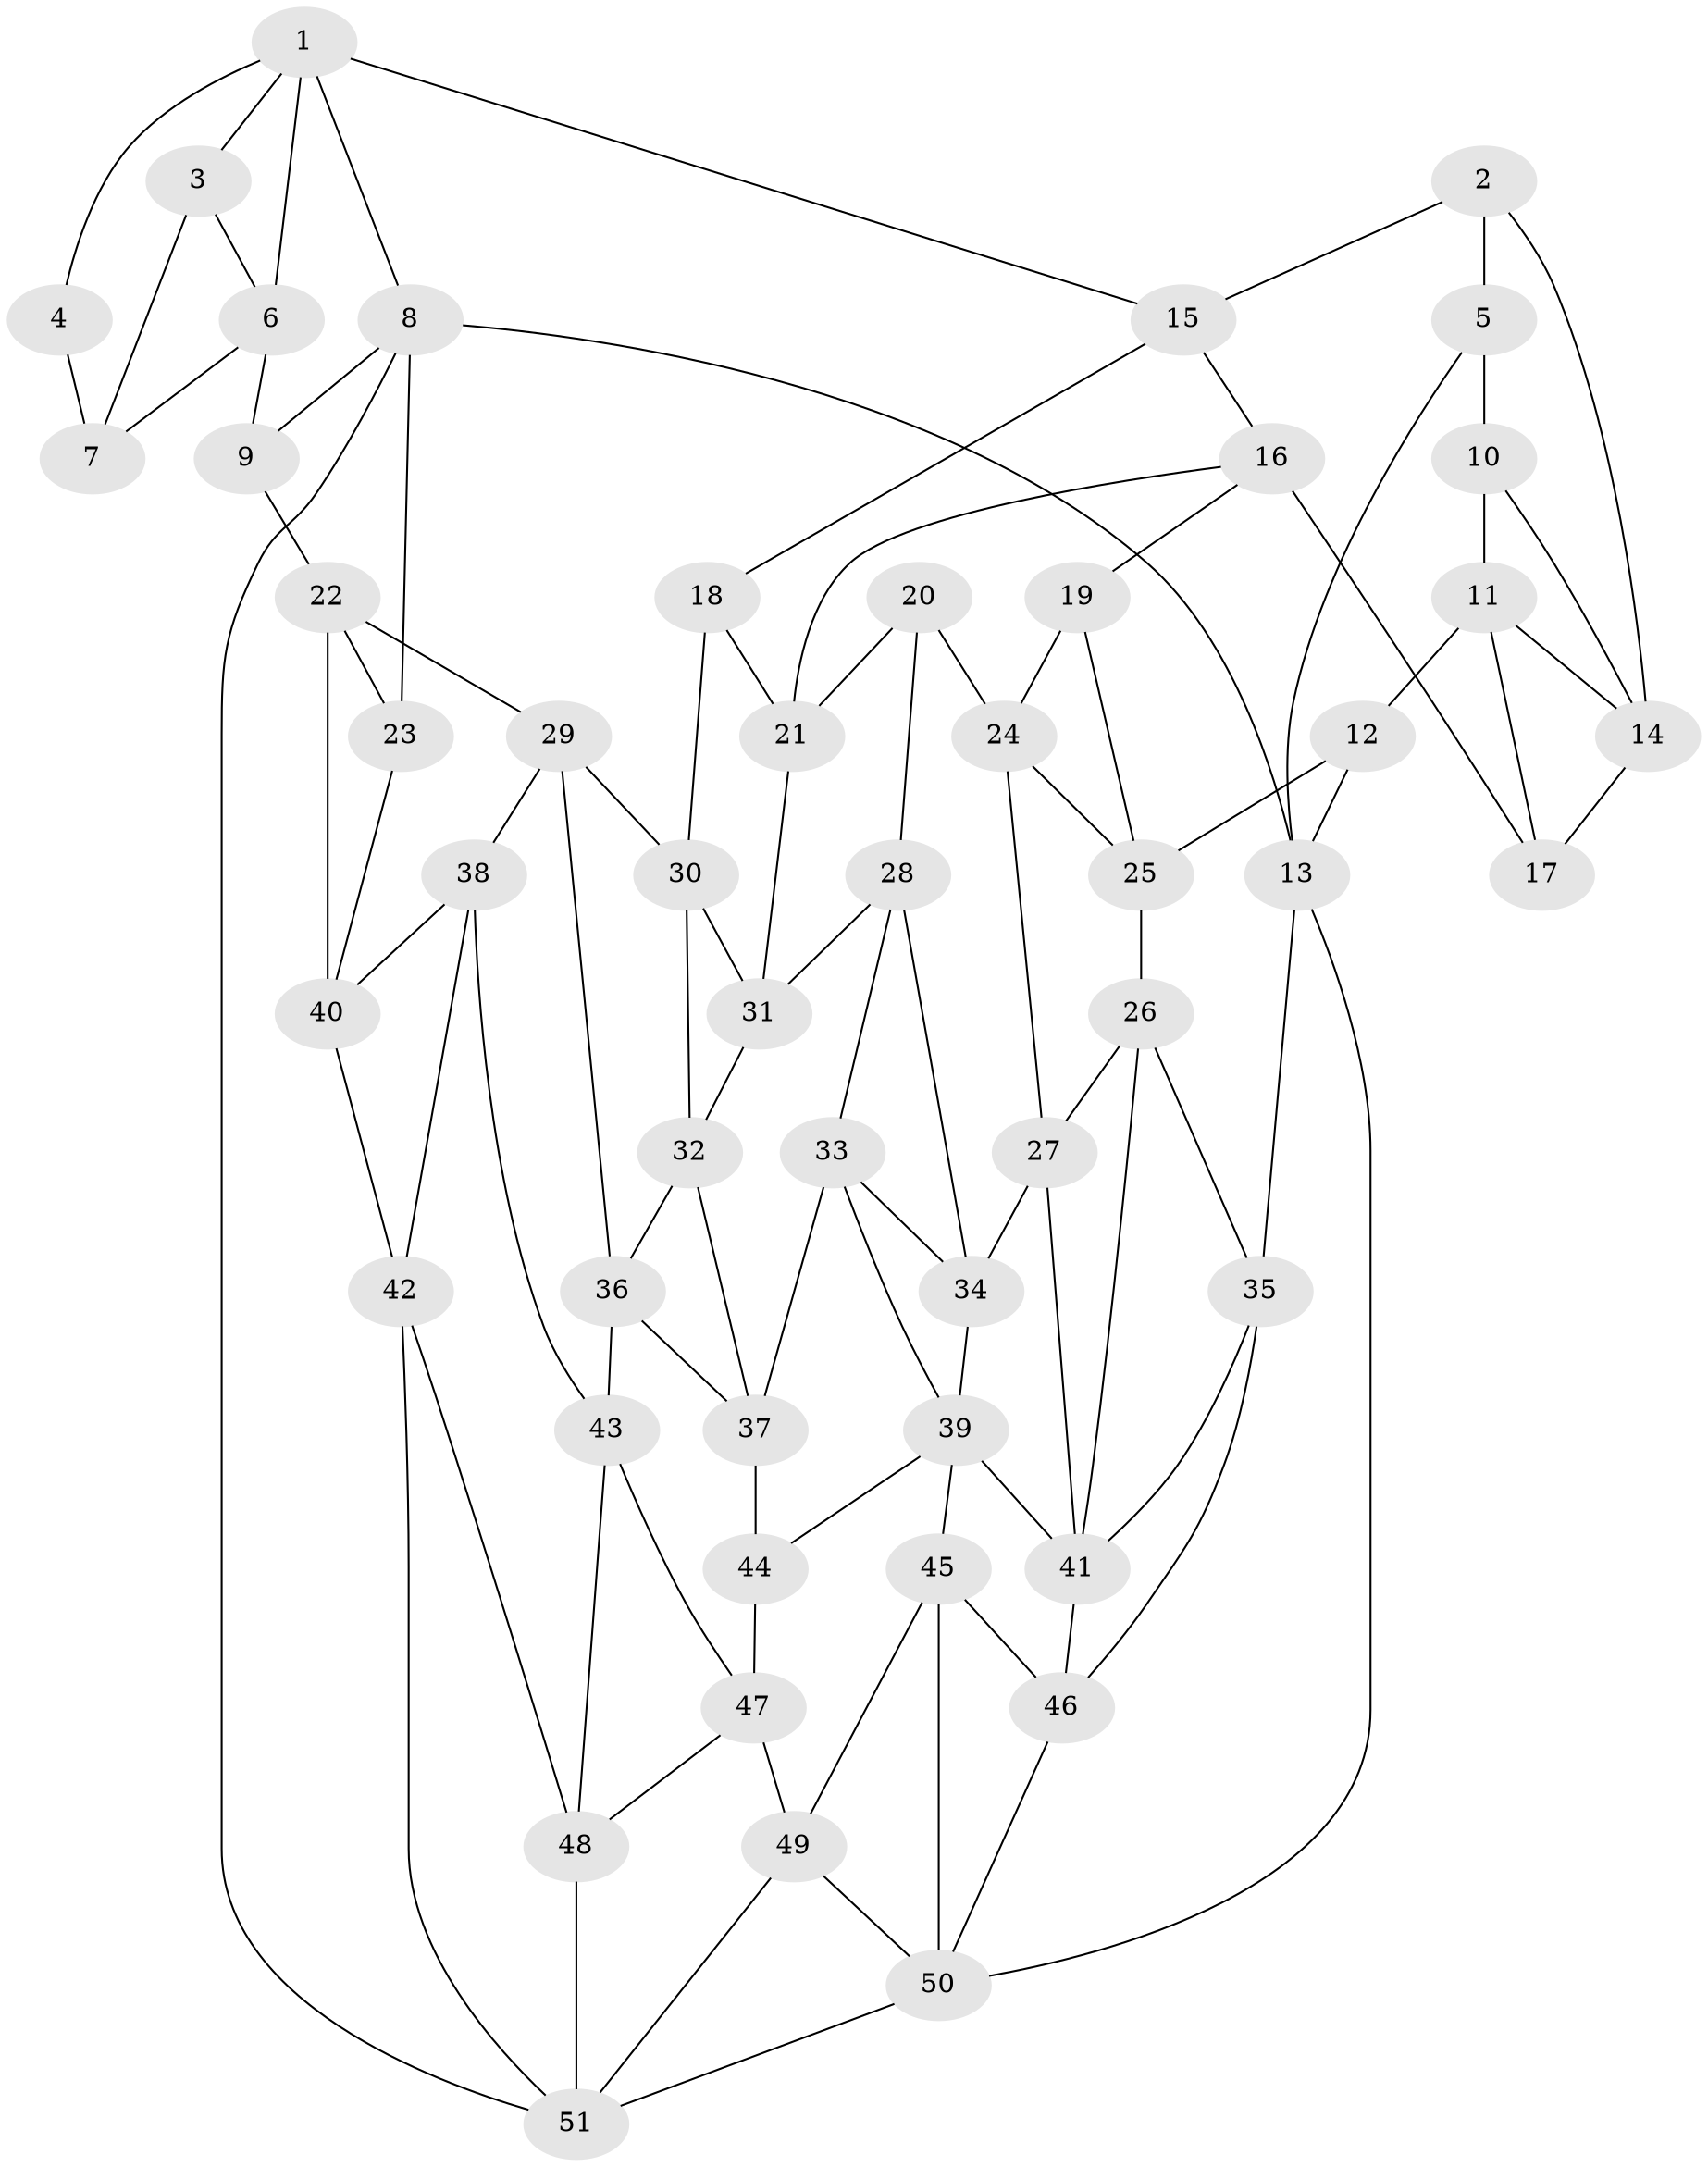 // original degree distribution, {3: 0.029411764705882353, 4: 0.23529411764705882, 6: 0.23529411764705882, 5: 0.5}
// Generated by graph-tools (version 1.1) at 2025/27/03/09/25 03:27:13]
// undirected, 51 vertices, 98 edges
graph export_dot {
graph [start="1"]
  node [color=gray90,style=filled];
  1;
  2;
  3;
  4;
  5;
  6;
  7;
  8;
  9;
  10;
  11;
  12;
  13;
  14;
  15;
  16;
  17;
  18;
  19;
  20;
  21;
  22;
  23;
  24;
  25;
  26;
  27;
  28;
  29;
  30;
  31;
  32;
  33;
  34;
  35;
  36;
  37;
  38;
  39;
  40;
  41;
  42;
  43;
  44;
  45;
  46;
  47;
  48;
  49;
  50;
  51;
  1 -- 3 [weight=1.0];
  1 -- 4 [weight=1.0];
  1 -- 6 [weight=1.0];
  1 -- 8 [weight=1.0];
  1 -- 15 [weight=1.0];
  2 -- 5 [weight=1.0];
  2 -- 14 [weight=1.0];
  2 -- 15 [weight=1.0];
  3 -- 6 [weight=1.0];
  3 -- 7 [weight=1.0];
  4 -- 7 [weight=2.0];
  5 -- 10 [weight=2.0];
  5 -- 13 [weight=1.0];
  6 -- 7 [weight=1.0];
  6 -- 9 [weight=1.0];
  8 -- 9 [weight=1.0];
  8 -- 13 [weight=1.0];
  8 -- 23 [weight=1.0];
  8 -- 51 [weight=1.0];
  9 -- 22 [weight=1.0];
  10 -- 11 [weight=1.0];
  10 -- 14 [weight=1.0];
  11 -- 12 [weight=1.0];
  11 -- 14 [weight=1.0];
  11 -- 17 [weight=1.0];
  12 -- 13 [weight=1.0];
  12 -- 25 [weight=1.0];
  13 -- 35 [weight=1.0];
  13 -- 50 [weight=1.0];
  14 -- 17 [weight=1.0];
  15 -- 16 [weight=1.0];
  15 -- 18 [weight=1.0];
  16 -- 17 [weight=1.0];
  16 -- 19 [weight=1.0];
  16 -- 21 [weight=1.0];
  18 -- 21 [weight=1.0];
  18 -- 30 [weight=1.0];
  19 -- 24 [weight=1.0];
  19 -- 25 [weight=1.0];
  20 -- 21 [weight=1.0];
  20 -- 24 [weight=1.0];
  20 -- 28 [weight=1.0];
  21 -- 31 [weight=1.0];
  22 -- 23 [weight=1.0];
  22 -- 29 [weight=1.0];
  22 -- 40 [weight=1.0];
  23 -- 40 [weight=1.0];
  24 -- 25 [weight=1.0];
  24 -- 27 [weight=1.0];
  25 -- 26 [weight=1.0];
  26 -- 27 [weight=1.0];
  26 -- 35 [weight=1.0];
  26 -- 41 [weight=1.0];
  27 -- 34 [weight=1.0];
  27 -- 41 [weight=1.0];
  28 -- 31 [weight=1.0];
  28 -- 33 [weight=1.0];
  28 -- 34 [weight=1.0];
  29 -- 30 [weight=1.0];
  29 -- 36 [weight=1.0];
  29 -- 38 [weight=1.0];
  30 -- 31 [weight=1.0];
  30 -- 32 [weight=1.0];
  31 -- 32 [weight=1.0];
  32 -- 36 [weight=1.0];
  32 -- 37 [weight=1.0];
  33 -- 34 [weight=1.0];
  33 -- 37 [weight=1.0];
  33 -- 39 [weight=1.0];
  34 -- 39 [weight=1.0];
  35 -- 41 [weight=1.0];
  35 -- 46 [weight=1.0];
  36 -- 37 [weight=1.0];
  36 -- 43 [weight=1.0];
  37 -- 44 [weight=1.0];
  38 -- 40 [weight=1.0];
  38 -- 42 [weight=1.0];
  38 -- 43 [weight=1.0];
  39 -- 41 [weight=2.0];
  39 -- 44 [weight=1.0];
  39 -- 45 [weight=1.0];
  40 -- 42 [weight=1.0];
  41 -- 46 [weight=1.0];
  42 -- 48 [weight=1.0];
  42 -- 51 [weight=1.0];
  43 -- 47 [weight=1.0];
  43 -- 48 [weight=1.0];
  44 -- 47 [weight=1.0];
  45 -- 46 [weight=1.0];
  45 -- 49 [weight=1.0];
  45 -- 50 [weight=1.0];
  46 -- 50 [weight=1.0];
  47 -- 48 [weight=1.0];
  47 -- 49 [weight=1.0];
  48 -- 51 [weight=1.0];
  49 -- 50 [weight=1.0];
  49 -- 51 [weight=1.0];
  50 -- 51 [weight=1.0];
}
